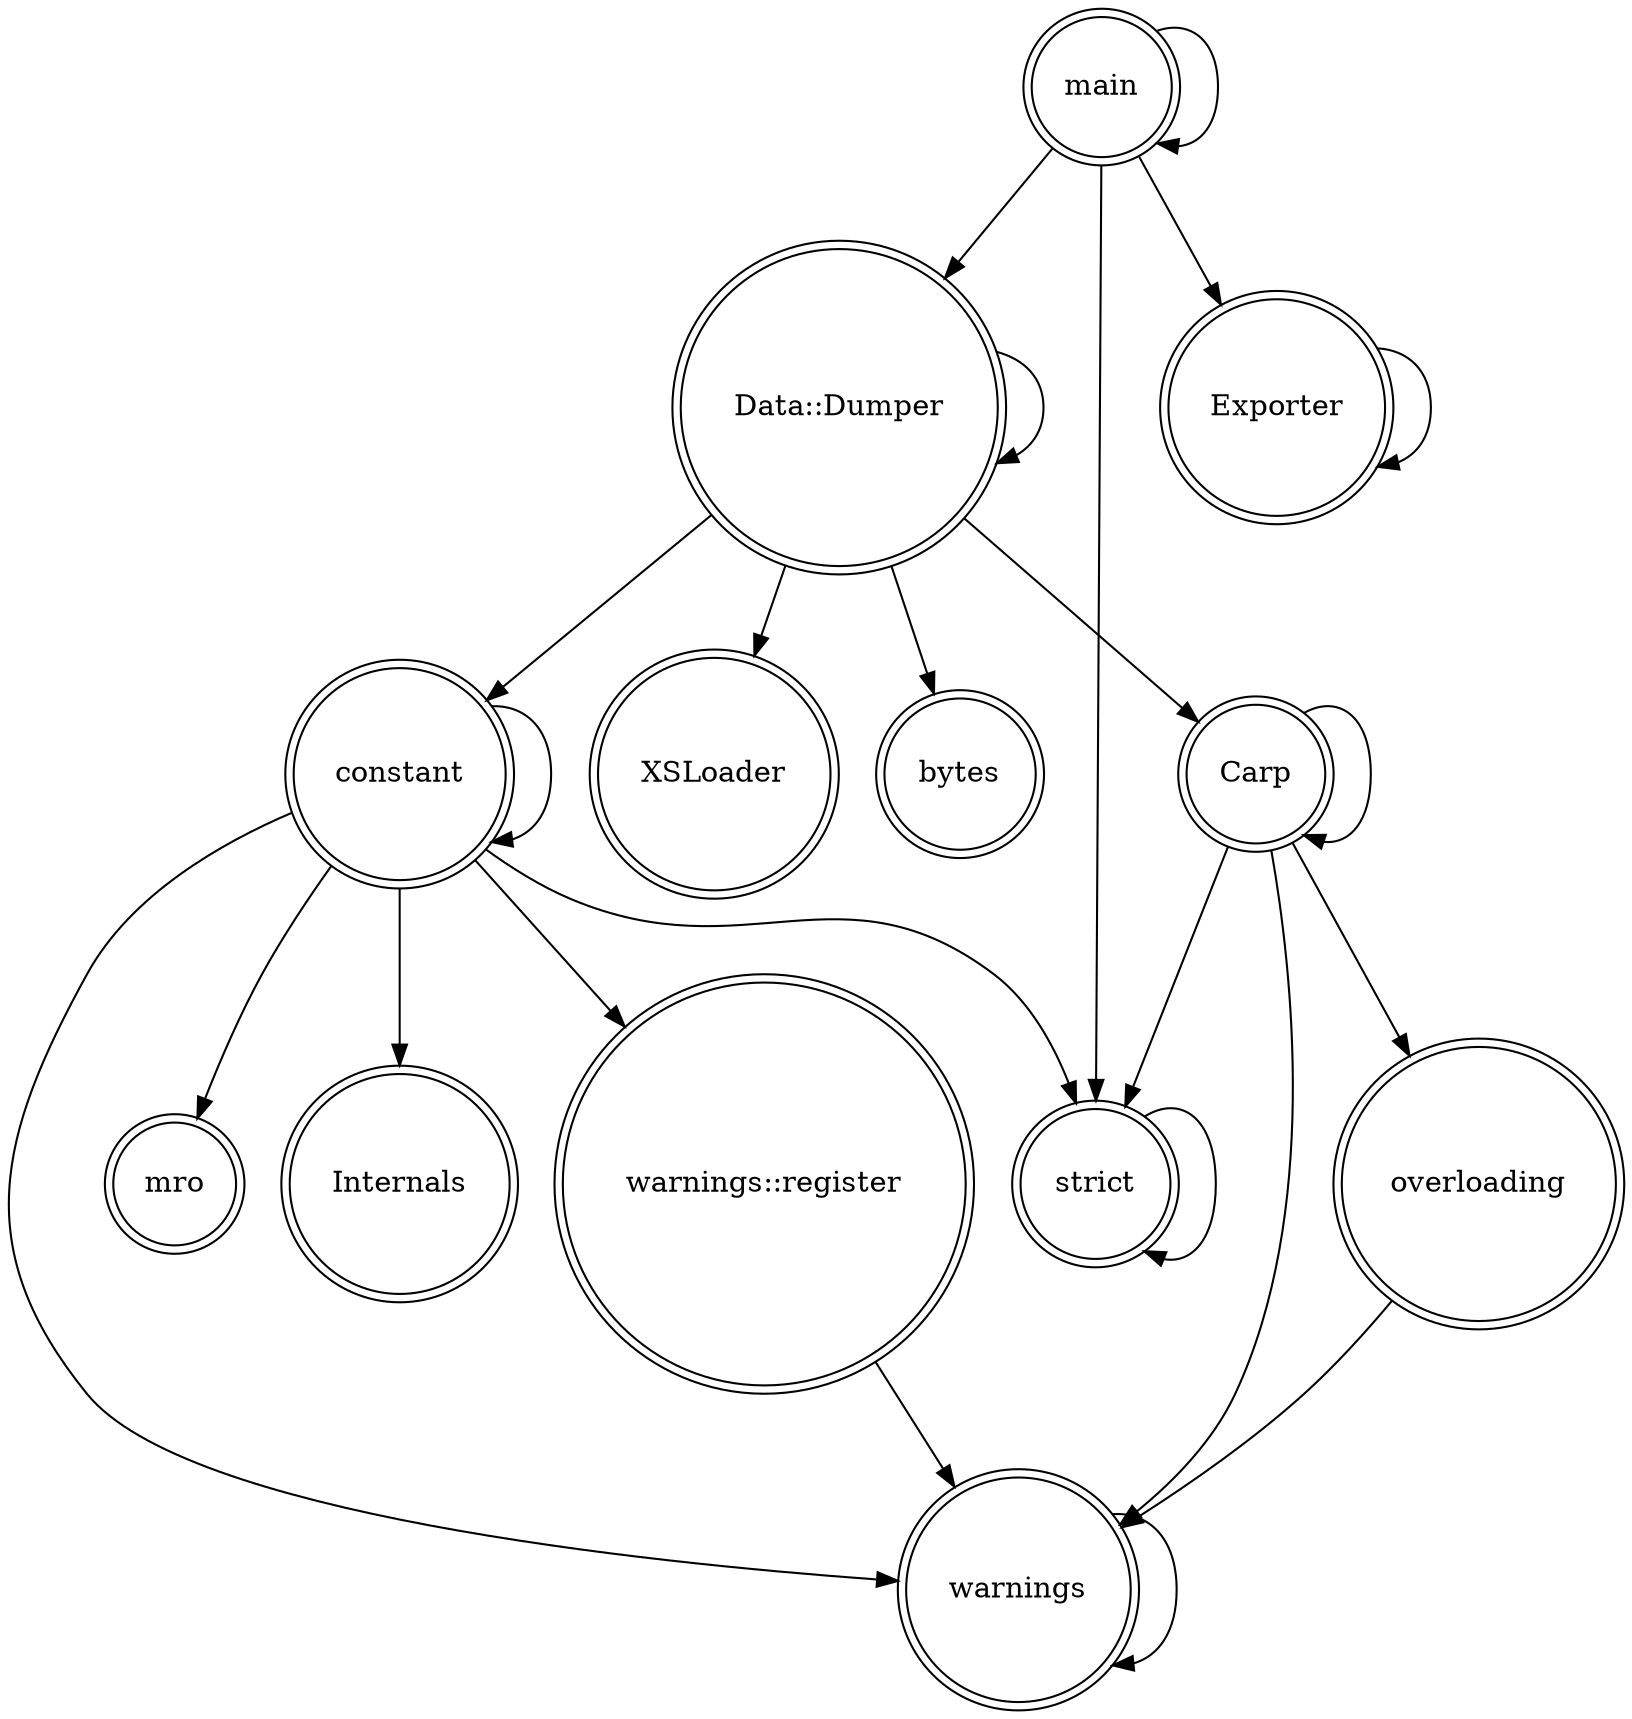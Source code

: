 digraph {
graph [overlap=false]
node [shape=doublecircle];
"warnings::register" -> "warnings";
"strict" -> "strict";
"Exporter" -> "Exporter";
"main" -> "main";
"Carp" -> "overloading";
"overloading" -> "warnings";
"warnings" -> "warnings";
"constant" -> "mro";
"Data::Dumper" -> "constant";
"main" -> "Exporter";
"constant" -> "constant";
"Carp" -> "Carp";
"constant" -> "Internals";
"constant" -> "strict";
"Data::Dumper" -> "XSLoader";
"main" -> "Data::Dumper";
"Data::Dumper" -> "bytes";
"constant" -> "warnings::register";
"main" -> "strict";
"constant" -> "warnings";
"Carp" -> "warnings";
"Data::Dumper" -> "Data::Dumper";
"Carp" -> "strict";
"Data::Dumper" -> "Carp";
}

